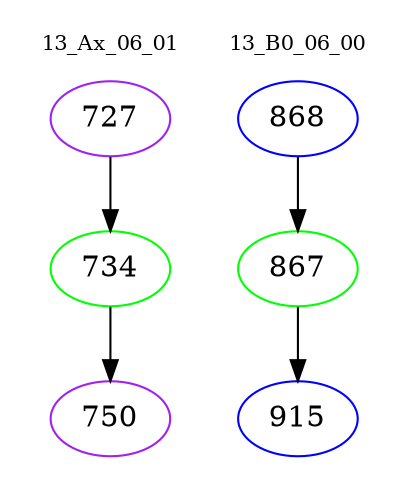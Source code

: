 digraph{
subgraph cluster_0 {
color = white
label = "13_Ax_06_01";
fontsize=10;
T0_727 [label="727", color="purple"]
T0_727 -> T0_734 [color="black"]
T0_734 [label="734", color="green"]
T0_734 -> T0_750 [color="black"]
T0_750 [label="750", color="purple"]
}
subgraph cluster_1 {
color = white
label = "13_B0_06_00";
fontsize=10;
T1_868 [label="868", color="blue"]
T1_868 -> T1_867 [color="black"]
T1_867 [label="867", color="green"]
T1_867 -> T1_915 [color="black"]
T1_915 [label="915", color="blue"]
}
}

